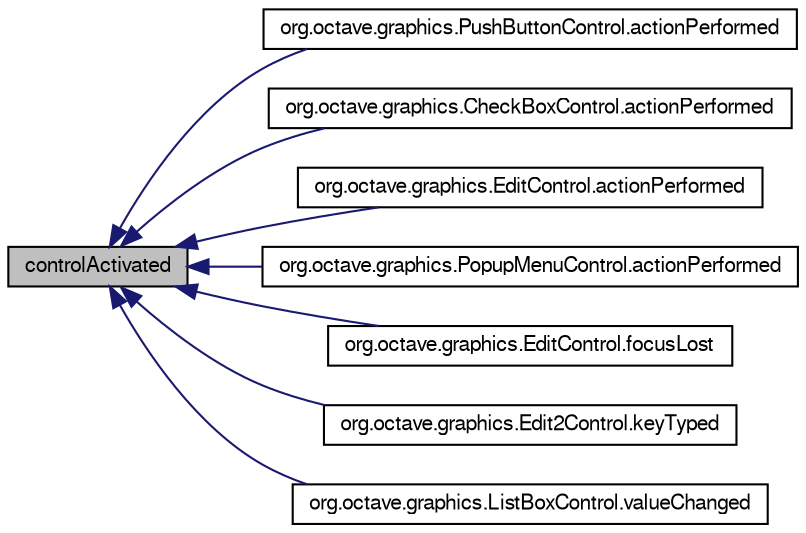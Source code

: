 digraph G
{
  edge [fontname="FreeSans",fontsize="10",labelfontname="FreeSans",labelfontsize="10"];
  node [fontname="FreeSans",fontsize="10",shape=record];
  rankdir="LR";
  Node1 [label="controlActivated",height=0.2,width=0.4,color="black", fillcolor="grey75", style="filled" fontcolor="black"];
  Node1 -> Node2 [dir="back",color="midnightblue",fontsize="10",style="solid",fontname="FreeSans"];
  Node2 [label="org.octave.graphics.PushButtonControl.actionPerformed",height=0.2,width=0.4,color="black", fillcolor="white", style="filled",URL="$classorg_1_1octave_1_1graphics_1_1_push_button_control.html#a3ac856dab34f0d545a72f1d32a75b42e"];
  Node1 -> Node3 [dir="back",color="midnightblue",fontsize="10",style="solid",fontname="FreeSans"];
  Node3 [label="org.octave.graphics.CheckBoxControl.actionPerformed",height=0.2,width=0.4,color="black", fillcolor="white", style="filled",URL="$classorg_1_1octave_1_1graphics_1_1_check_box_control.html#a3ac856dab34f0d545a72f1d32a75b42e"];
  Node1 -> Node4 [dir="back",color="midnightblue",fontsize="10",style="solid",fontname="FreeSans"];
  Node4 [label="org.octave.graphics.EditControl.actionPerformed",height=0.2,width=0.4,color="black", fillcolor="white", style="filled",URL="$classorg_1_1octave_1_1graphics_1_1_edit_control.html#a3ac856dab34f0d545a72f1d32a75b42e"];
  Node1 -> Node5 [dir="back",color="midnightblue",fontsize="10",style="solid",fontname="FreeSans"];
  Node5 [label="org.octave.graphics.PopupMenuControl.actionPerformed",height=0.2,width=0.4,color="black", fillcolor="white", style="filled",URL="$classorg_1_1octave_1_1graphics_1_1_popup_menu_control.html#a3ac856dab34f0d545a72f1d32a75b42e"];
  Node1 -> Node6 [dir="back",color="midnightblue",fontsize="10",style="solid",fontname="FreeSans"];
  Node6 [label="org.octave.graphics.EditControl.focusLost",height=0.2,width=0.4,color="black", fillcolor="white", style="filled",URL="$classorg_1_1octave_1_1graphics_1_1_edit_control.html#accfe8d4229092d0794767e4c6f4c5b58"];
  Node1 -> Node7 [dir="back",color="midnightblue",fontsize="10",style="solid",fontname="FreeSans"];
  Node7 [label="org.octave.graphics.Edit2Control.keyTyped",height=0.2,width=0.4,color="black", fillcolor="white", style="filled",URL="$classorg_1_1octave_1_1graphics_1_1_edit2_control.html#a7f9614c6bf646e8ac8720057bef8ed5f"];
  Node1 -> Node8 [dir="back",color="midnightblue",fontsize="10",style="solid",fontname="FreeSans"];
  Node8 [label="org.octave.graphics.ListBoxControl.valueChanged",height=0.2,width=0.4,color="black", fillcolor="white", style="filled",URL="$classorg_1_1octave_1_1graphics_1_1_list_box_control.html#adfca6da6bd630026674ff4880bbef259"];
}
